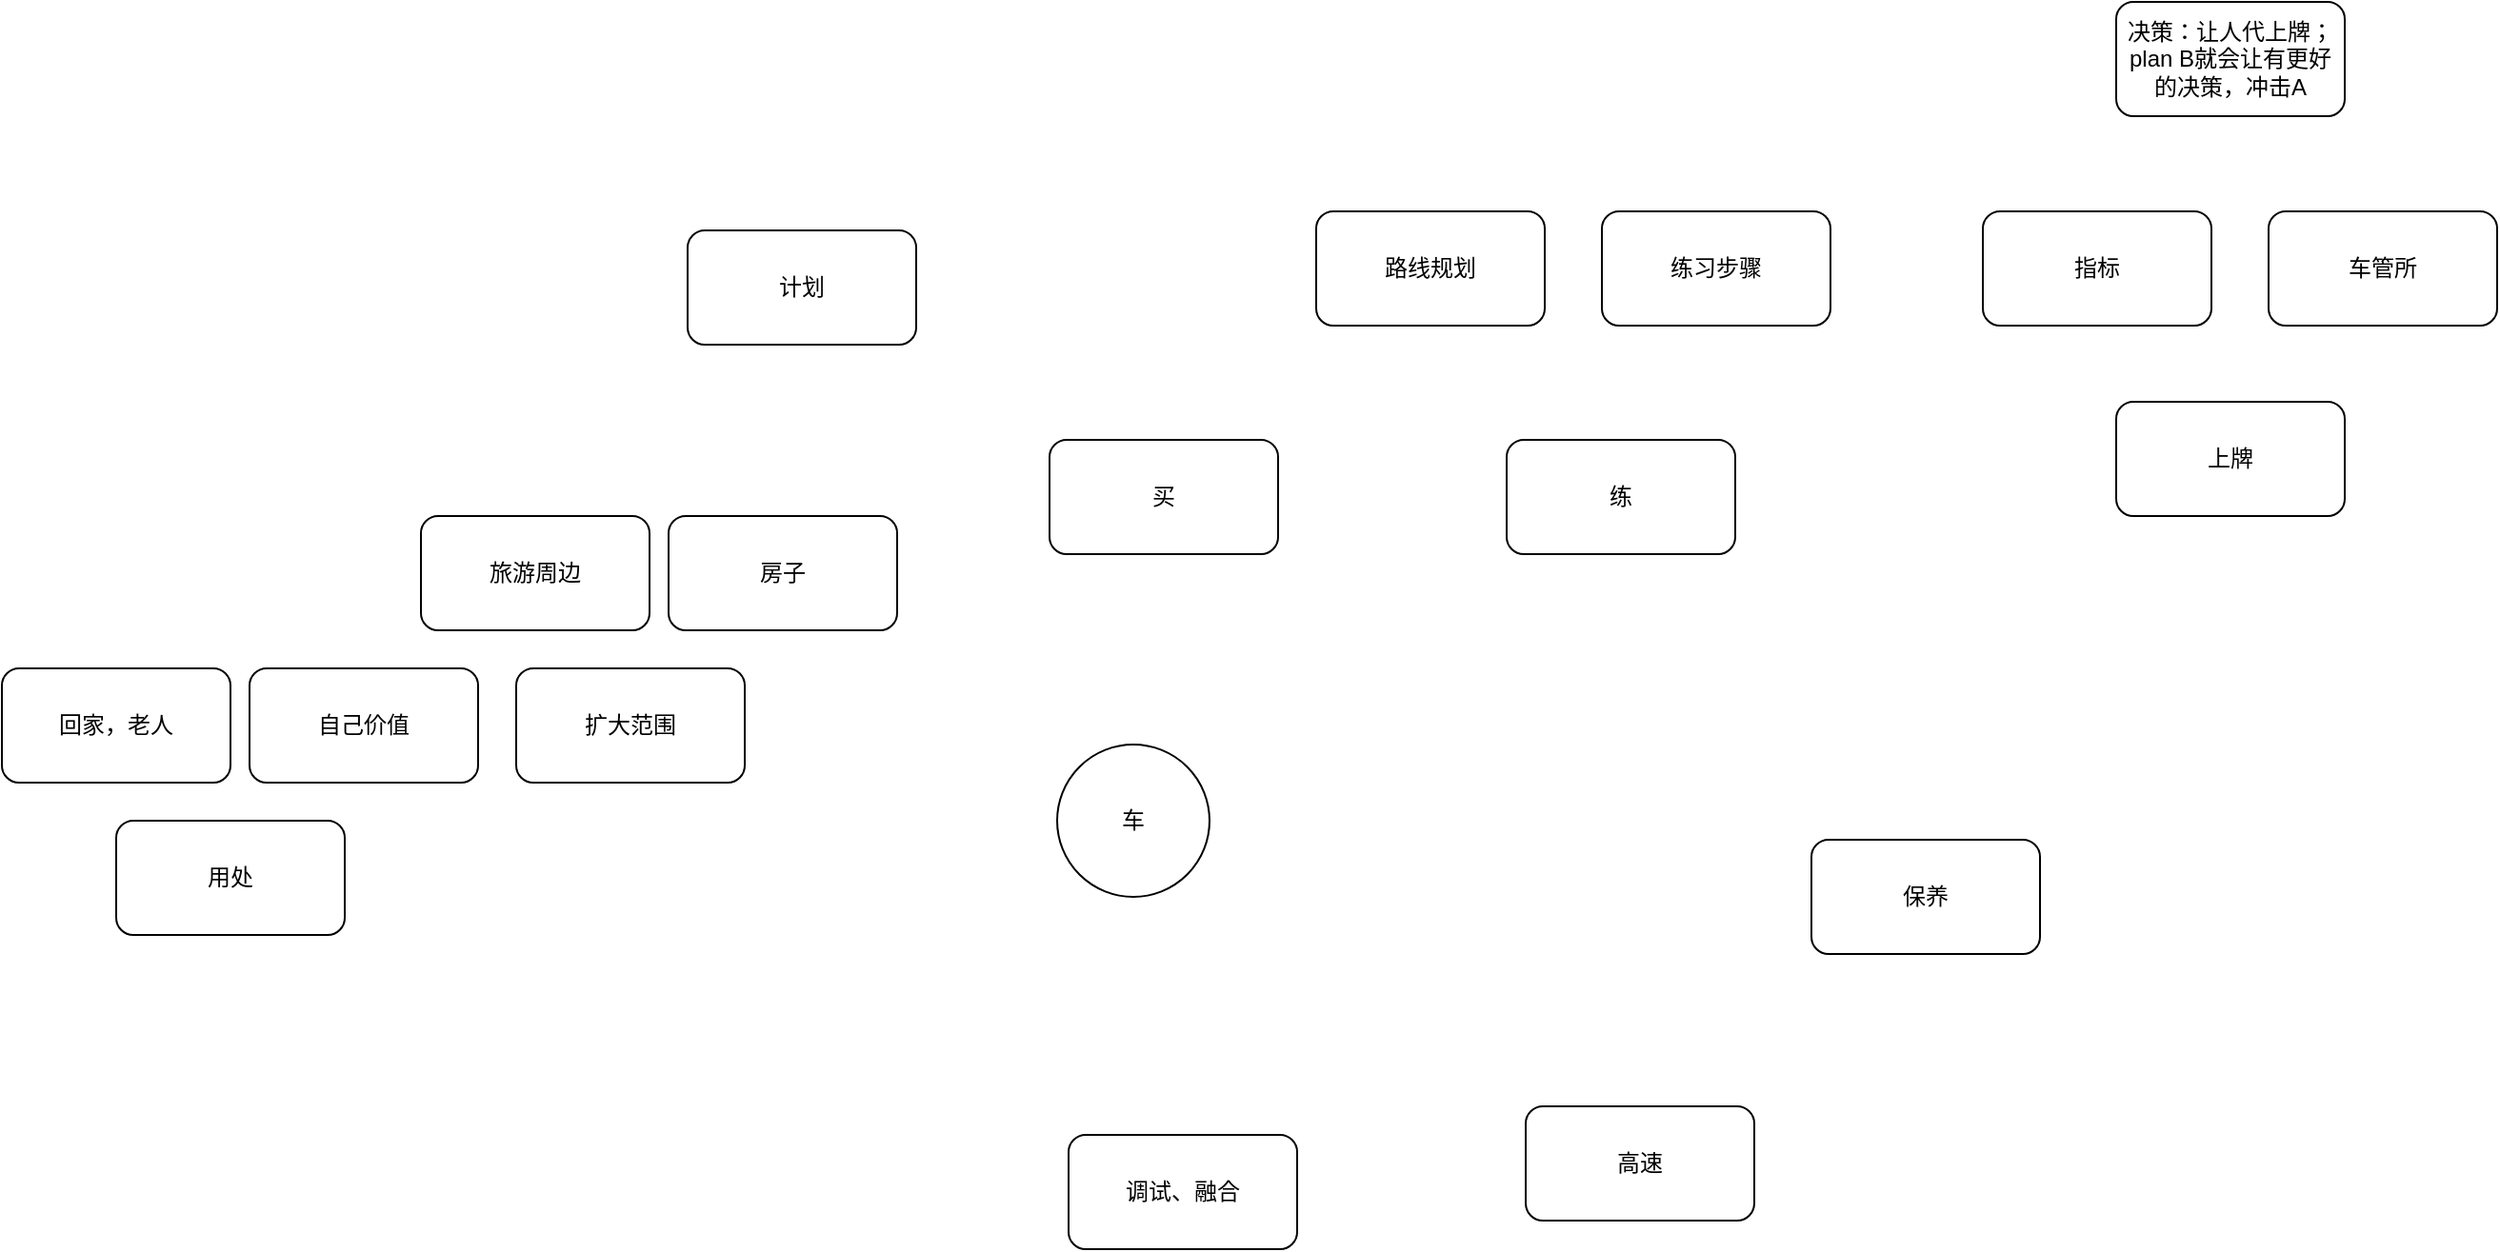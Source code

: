 <mxfile version="23.1.1" type="github">
  <diagram name="第 1 页" id="VAB1zHAYgtzuu6P7h81c">
    <mxGraphModel dx="2261" dy="1884" grid="1" gridSize="10" guides="1" tooltips="1" connect="1" arrows="1" fold="1" page="1" pageScale="1" pageWidth="827" pageHeight="1169" math="0" shadow="0">
      <root>
        <mxCell id="0" />
        <mxCell id="1" parent="0" />
        <mxCell id="uFKIykFMjI2DQzVtqrAB-1" value="车" style="ellipse;whiteSpace=wrap;html=1;aspect=fixed;" vertex="1" parent="1">
          <mxGeometry x="374" y="380" width="80" height="80" as="geometry" />
        </mxCell>
        <mxCell id="uFKIykFMjI2DQzVtqrAB-2" value="计划" style="rounded=1;whiteSpace=wrap;html=1;" vertex="1" parent="1">
          <mxGeometry x="180" y="110" width="120" height="60" as="geometry" />
        </mxCell>
        <mxCell id="uFKIykFMjI2DQzVtqrAB-3" value="买" style="rounded=1;whiteSpace=wrap;html=1;" vertex="1" parent="1">
          <mxGeometry x="370" y="220" width="120" height="60" as="geometry" />
        </mxCell>
        <mxCell id="uFKIykFMjI2DQzVtqrAB-4" value="练" style="rounded=1;whiteSpace=wrap;html=1;" vertex="1" parent="1">
          <mxGeometry x="610" y="220" width="120" height="60" as="geometry" />
        </mxCell>
        <mxCell id="uFKIykFMjI2DQzVtqrAB-5" value="上牌" style="rounded=1;whiteSpace=wrap;html=1;" vertex="1" parent="1">
          <mxGeometry x="930" y="200" width="120" height="60" as="geometry" />
        </mxCell>
        <mxCell id="uFKIykFMjI2DQzVtqrAB-6" value="保养" style="rounded=1;whiteSpace=wrap;html=1;" vertex="1" parent="1">
          <mxGeometry x="770" y="430" width="120" height="60" as="geometry" />
        </mxCell>
        <mxCell id="uFKIykFMjI2DQzVtqrAB-7" value="路线规划" style="rounded=1;whiteSpace=wrap;html=1;" vertex="1" parent="1">
          <mxGeometry x="510" y="100" width="120" height="60" as="geometry" />
        </mxCell>
        <mxCell id="uFKIykFMjI2DQzVtqrAB-8" value="练习步骤" style="rounded=1;whiteSpace=wrap;html=1;" vertex="1" parent="1">
          <mxGeometry x="660" y="100" width="120" height="60" as="geometry" />
        </mxCell>
        <mxCell id="uFKIykFMjI2DQzVtqrAB-9" value="指标" style="rounded=1;whiteSpace=wrap;html=1;" vertex="1" parent="1">
          <mxGeometry x="860" y="100" width="120" height="60" as="geometry" />
        </mxCell>
        <mxCell id="uFKIykFMjI2DQzVtqrAB-10" value="车管所" style="rounded=1;whiteSpace=wrap;html=1;" vertex="1" parent="1">
          <mxGeometry x="1010" y="100" width="120" height="60" as="geometry" />
        </mxCell>
        <mxCell id="uFKIykFMjI2DQzVtqrAB-11" value="高速" style="rounded=1;whiteSpace=wrap;html=1;" vertex="1" parent="1">
          <mxGeometry x="620" y="570" width="120" height="60" as="geometry" />
        </mxCell>
        <mxCell id="uFKIykFMjI2DQzVtqrAB-12" value="调试、融合" style="rounded=1;whiteSpace=wrap;html=1;" vertex="1" parent="1">
          <mxGeometry x="380" y="585" width="120" height="60" as="geometry" />
        </mxCell>
        <mxCell id="uFKIykFMjI2DQzVtqrAB-13" value="决策：让人代上牌；plan B就会让有更好的决策，冲击A" style="rounded=1;whiteSpace=wrap;html=1;" vertex="1" parent="1">
          <mxGeometry x="930" y="-10" width="120" height="60" as="geometry" />
        </mxCell>
        <mxCell id="uFKIykFMjI2DQzVtqrAB-14" value="用处" style="rounded=1;whiteSpace=wrap;html=1;" vertex="1" parent="1">
          <mxGeometry x="-120" y="420" width="120" height="60" as="geometry" />
        </mxCell>
        <mxCell id="uFKIykFMjI2DQzVtqrAB-15" value="回家，老人" style="rounded=1;whiteSpace=wrap;html=1;" vertex="1" parent="1">
          <mxGeometry x="-180" y="340" width="120" height="60" as="geometry" />
        </mxCell>
        <mxCell id="uFKIykFMjI2DQzVtqrAB-16" value="自己价值" style="rounded=1;whiteSpace=wrap;html=1;" vertex="1" parent="1">
          <mxGeometry x="-50" y="340" width="120" height="60" as="geometry" />
        </mxCell>
        <mxCell id="uFKIykFMjI2DQzVtqrAB-17" value="扩大范围" style="rounded=1;whiteSpace=wrap;html=1;" vertex="1" parent="1">
          <mxGeometry x="90" y="340" width="120" height="60" as="geometry" />
        </mxCell>
        <mxCell id="uFKIykFMjI2DQzVtqrAB-18" value="旅游周边" style="rounded=1;whiteSpace=wrap;html=1;" vertex="1" parent="1">
          <mxGeometry x="40" y="260" width="120" height="60" as="geometry" />
        </mxCell>
        <mxCell id="uFKIykFMjI2DQzVtqrAB-19" value="房子" style="rounded=1;whiteSpace=wrap;html=1;" vertex="1" parent="1">
          <mxGeometry x="170" y="260" width="120" height="60" as="geometry" />
        </mxCell>
      </root>
    </mxGraphModel>
  </diagram>
</mxfile>
